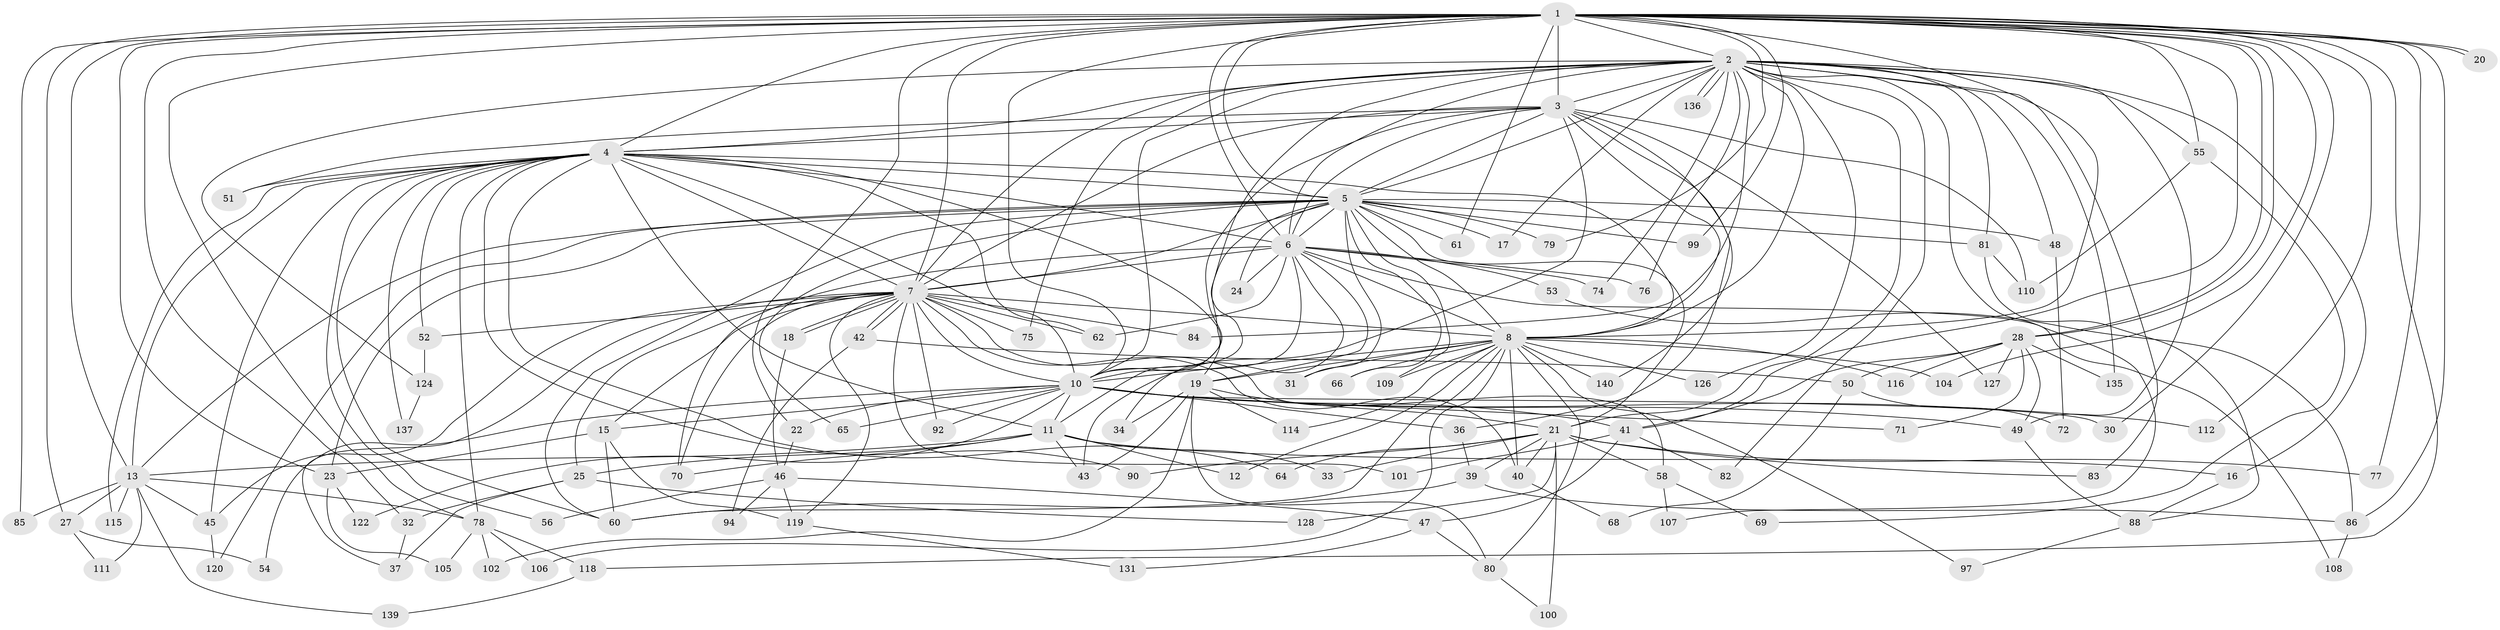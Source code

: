 // Generated by graph-tools (version 1.1) at 2025/51/02/27/25 19:51:48]
// undirected, 109 vertices, 258 edges
graph export_dot {
graph [start="1"]
  node [color=gray90,style=filled];
  1 [super="+57"];
  2 [super="+14"];
  3 [super="+117"];
  4 [super="+130"];
  5 [super="+9"];
  6 [super="+44"];
  7 [super="+123"];
  8 [super="+133"];
  10 [super="+29"];
  11 [super="+59"];
  12;
  13 [super="+63"];
  15 [super="+73"];
  16 [super="+87"];
  17;
  18;
  19 [super="+26"];
  20;
  21 [super="+38"];
  22;
  23 [super="+35"];
  24;
  25;
  27;
  28;
  30;
  31;
  32;
  33;
  34;
  36;
  37;
  39 [super="+121"];
  40 [super="+96"];
  41 [super="+113"];
  42;
  43 [super="+125"];
  45 [super="+103"];
  46;
  47;
  48;
  49 [super="+91"];
  50;
  51;
  52;
  53;
  54;
  55;
  56;
  58 [super="+67"];
  60;
  61;
  62 [super="+95"];
  64;
  65;
  66;
  68;
  69;
  70 [super="+134"];
  71;
  72;
  74;
  75;
  76;
  77;
  78 [super="+98"];
  79;
  80 [super="+93"];
  81 [super="+129"];
  82;
  83;
  84;
  85;
  86 [super="+89"];
  88;
  90;
  92;
  94;
  97;
  99;
  100;
  101;
  102;
  104;
  105;
  106;
  107;
  108;
  109;
  110 [super="+138"];
  111;
  112;
  114;
  115;
  116;
  118;
  119 [super="+132"];
  120;
  122;
  124;
  126;
  127;
  128;
  131;
  135;
  136;
  137;
  139;
  140;
  1 -- 2;
  1 -- 3 [weight=2];
  1 -- 4;
  1 -- 5 [weight=2];
  1 -- 6;
  1 -- 7 [weight=2];
  1 -- 8;
  1 -- 10;
  1 -- 20;
  1 -- 20;
  1 -- 22;
  1 -- 23;
  1 -- 27;
  1 -- 28;
  1 -- 28;
  1 -- 30;
  1 -- 32;
  1 -- 55;
  1 -- 61;
  1 -- 77;
  1 -- 78;
  1 -- 79;
  1 -- 85;
  1 -- 86;
  1 -- 99;
  1 -- 104;
  1 -- 112;
  1 -- 118;
  1 -- 13;
  1 -- 41;
  2 -- 3;
  2 -- 4 [weight=2];
  2 -- 5 [weight=2];
  2 -- 6;
  2 -- 7;
  2 -- 8;
  2 -- 10;
  2 -- 11;
  2 -- 16 [weight=2];
  2 -- 17;
  2 -- 21;
  2 -- 48;
  2 -- 49;
  2 -- 55;
  2 -- 74;
  2 -- 75;
  2 -- 76;
  2 -- 81;
  2 -- 82;
  2 -- 83;
  2 -- 84;
  2 -- 107;
  2 -- 124;
  2 -- 126;
  2 -- 135;
  2 -- 136;
  2 -- 136;
  3 -- 4;
  3 -- 5 [weight=2];
  3 -- 6;
  3 -- 7;
  3 -- 8;
  3 -- 10;
  3 -- 36;
  3 -- 43;
  3 -- 51;
  3 -- 110;
  3 -- 127;
  3 -- 140;
  4 -- 5 [weight=2];
  4 -- 6;
  4 -- 7;
  4 -- 8;
  4 -- 10;
  4 -- 11;
  4 -- 19;
  4 -- 45;
  4 -- 51;
  4 -- 52;
  4 -- 56;
  4 -- 60;
  4 -- 62;
  4 -- 64;
  4 -- 90;
  4 -- 115;
  4 -- 137;
  4 -- 13;
  4 -- 78;
  5 -- 6 [weight=2];
  5 -- 7 [weight=2];
  5 -- 8 [weight=2];
  5 -- 10 [weight=2];
  5 -- 17;
  5 -- 21;
  5 -- 23;
  5 -- 24;
  5 -- 31;
  5 -- 48;
  5 -- 65;
  5 -- 66;
  5 -- 79;
  5 -- 99;
  5 -- 109;
  5 -- 120;
  5 -- 13;
  5 -- 81;
  5 -- 60;
  5 -- 61;
  6 -- 7;
  6 -- 8;
  6 -- 10;
  6 -- 24;
  6 -- 34;
  6 -- 53 [weight=2];
  6 -- 62;
  6 -- 70;
  6 -- 108;
  6 -- 19;
  6 -- 74;
  6 -- 76;
  7 -- 8;
  7 -- 10;
  7 -- 15;
  7 -- 18;
  7 -- 18;
  7 -- 25;
  7 -- 42;
  7 -- 42;
  7 -- 45;
  7 -- 52;
  7 -- 58 [weight=2];
  7 -- 75;
  7 -- 84;
  7 -- 92;
  7 -- 101;
  7 -- 119;
  7 -- 37;
  7 -- 62;
  7 -- 40;
  7 -- 70;
  8 -- 10 [weight=2];
  8 -- 12;
  8 -- 19;
  8 -- 31;
  8 -- 40;
  8 -- 66;
  8 -- 80;
  8 -- 97;
  8 -- 104;
  8 -- 106;
  8 -- 109;
  8 -- 114;
  8 -- 116;
  8 -- 126;
  8 -- 140;
  8 -- 60;
  10 -- 15;
  10 -- 22;
  10 -- 30;
  10 -- 36;
  10 -- 41;
  10 -- 65;
  10 -- 71;
  10 -- 92;
  10 -- 112;
  10 -- 122;
  10 -- 54;
  10 -- 49;
  10 -- 11;
  11 -- 12;
  11 -- 13;
  11 -- 16;
  11 -- 25;
  11 -- 33;
  11 -- 70;
  11 -- 43;
  13 -- 27;
  13 -- 111;
  13 -- 115;
  13 -- 139;
  13 -- 85;
  13 -- 78;
  13 -- 45;
  15 -- 119;
  15 -- 23;
  15 -- 60;
  16 -- 88;
  18 -- 46;
  19 -- 102;
  19 -- 114;
  19 -- 80;
  19 -- 34;
  19 -- 21;
  19 -- 43;
  21 -- 33;
  21 -- 39;
  21 -- 40;
  21 -- 58;
  21 -- 64;
  21 -- 77;
  21 -- 83;
  21 -- 90;
  21 -- 128;
  21 -- 100;
  22 -- 46;
  23 -- 105;
  23 -- 122;
  25 -- 32;
  25 -- 37;
  25 -- 128;
  27 -- 54;
  27 -- 111;
  28 -- 41;
  28 -- 49;
  28 -- 50;
  28 -- 71;
  28 -- 116;
  28 -- 127;
  28 -- 135;
  32 -- 37;
  36 -- 39;
  39 -- 60;
  39 -- 86;
  40 -- 68;
  41 -- 47;
  41 -- 82;
  41 -- 101;
  42 -- 50;
  42 -- 94;
  45 -- 120;
  46 -- 47;
  46 -- 56;
  46 -- 94;
  46 -- 119;
  47 -- 131;
  47 -- 80;
  48 -- 72;
  49 -- 88;
  50 -- 68;
  50 -- 72;
  52 -- 124;
  53 -- 86;
  55 -- 69;
  55 -- 110;
  58 -- 69;
  58 -- 107;
  78 -- 105;
  78 -- 118;
  78 -- 106;
  78 -- 102;
  80 -- 100;
  81 -- 110;
  81 -- 88;
  86 -- 108;
  88 -- 97;
  118 -- 139;
  119 -- 131;
  124 -- 137;
}
